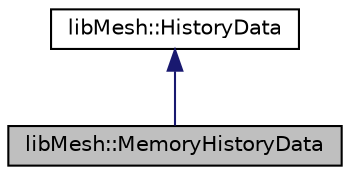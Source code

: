 digraph "libMesh::MemoryHistoryData"
{
 // INTERACTIVE_SVG=YES
  edge [fontname="Helvetica",fontsize="10",labelfontname="Helvetica",labelfontsize="10"];
  node [fontname="Helvetica",fontsize="10",shape=record];
  Node1 [label="libMesh::MemoryHistoryData",height=0.2,width=0.4,color="black", fillcolor="grey75", style="filled" fontcolor="black"];
  Node2 -> Node1 [dir="back",color="midnightblue",fontsize="10",style="solid",fontname="Helvetica"];
  Node2 [label="libMesh::HistoryData",height=0.2,width=0.4,color="black", fillcolor="white", style="filled",URL="$classlibMesh_1_1HistoryData.html",tooltip="The History Data classes are companion classes to SolutionHistory and MeshHistory classes..."];
}
